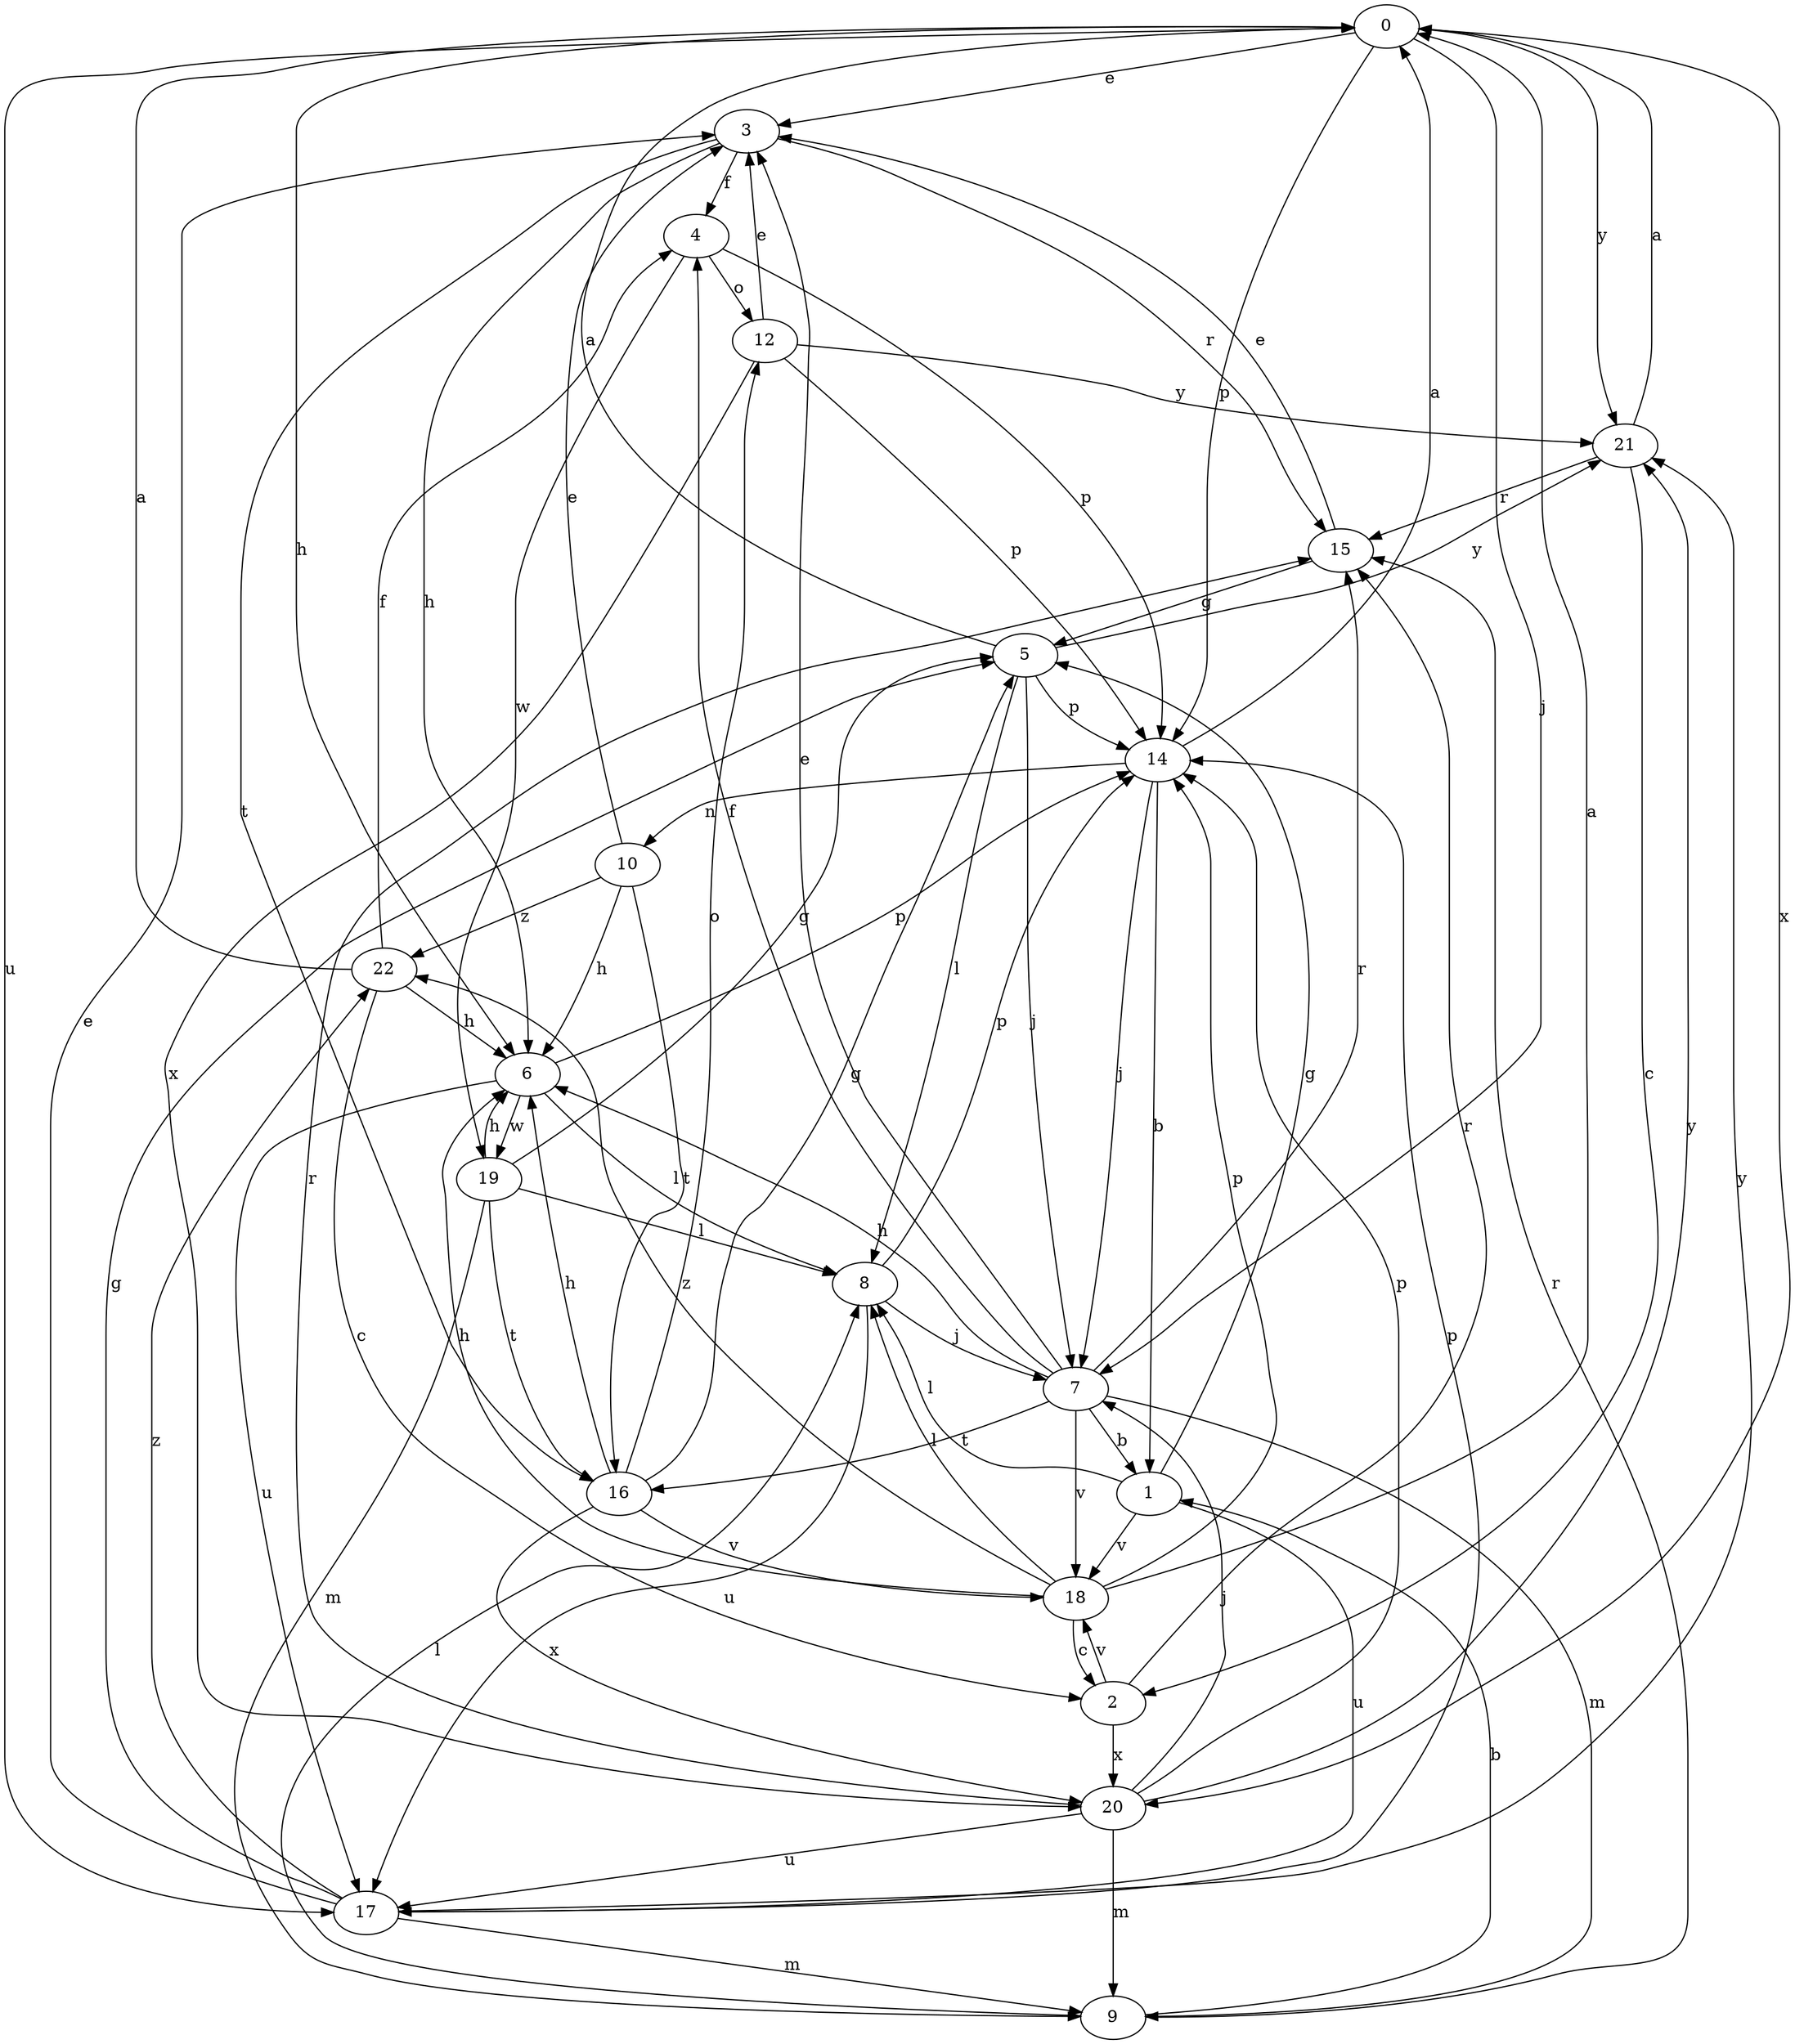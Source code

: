 strict digraph  {
0;
1;
2;
3;
4;
5;
6;
7;
8;
9;
10;
12;
14;
15;
16;
17;
18;
19;
20;
21;
22;
0 -> 3  [label=e];
0 -> 6  [label=h];
0 -> 7  [label=j];
0 -> 14  [label=p];
0 -> 17  [label=u];
0 -> 20  [label=x];
0 -> 21  [label=y];
1 -> 5  [label=g];
1 -> 8  [label=l];
1 -> 17  [label=u];
1 -> 18  [label=v];
2 -> 15  [label=r];
2 -> 18  [label=v];
2 -> 20  [label=x];
3 -> 4  [label=f];
3 -> 6  [label=h];
3 -> 15  [label=r];
3 -> 16  [label=t];
4 -> 12  [label=o];
4 -> 14  [label=p];
4 -> 19  [label=w];
5 -> 0  [label=a];
5 -> 7  [label=j];
5 -> 8  [label=l];
5 -> 14  [label=p];
5 -> 21  [label=y];
6 -> 8  [label=l];
6 -> 14  [label=p];
6 -> 17  [label=u];
6 -> 19  [label=w];
7 -> 1  [label=b];
7 -> 3  [label=e];
7 -> 4  [label=f];
7 -> 6  [label=h];
7 -> 9  [label=m];
7 -> 15  [label=r];
7 -> 16  [label=t];
7 -> 18  [label=v];
8 -> 7  [label=j];
8 -> 14  [label=p];
8 -> 17  [label=u];
9 -> 1  [label=b];
9 -> 8  [label=l];
9 -> 15  [label=r];
10 -> 3  [label=e];
10 -> 6  [label=h];
10 -> 16  [label=t];
10 -> 22  [label=z];
12 -> 3  [label=e];
12 -> 14  [label=p];
12 -> 20  [label=x];
12 -> 21  [label=y];
14 -> 0  [label=a];
14 -> 1  [label=b];
14 -> 7  [label=j];
14 -> 10  [label=n];
15 -> 3  [label=e];
15 -> 5  [label=g];
16 -> 5  [label=g];
16 -> 6  [label=h];
16 -> 12  [label=o];
16 -> 18  [label=v];
16 -> 20  [label=x];
17 -> 3  [label=e];
17 -> 5  [label=g];
17 -> 9  [label=m];
17 -> 14  [label=p];
17 -> 21  [label=y];
17 -> 22  [label=z];
18 -> 0  [label=a];
18 -> 2  [label=c];
18 -> 6  [label=h];
18 -> 8  [label=l];
18 -> 14  [label=p];
18 -> 22  [label=z];
19 -> 5  [label=g];
19 -> 6  [label=h];
19 -> 8  [label=l];
19 -> 9  [label=m];
19 -> 16  [label=t];
20 -> 7  [label=j];
20 -> 9  [label=m];
20 -> 14  [label=p];
20 -> 15  [label=r];
20 -> 17  [label=u];
20 -> 21  [label=y];
21 -> 0  [label=a];
21 -> 2  [label=c];
21 -> 15  [label=r];
22 -> 0  [label=a];
22 -> 2  [label=c];
22 -> 4  [label=f];
22 -> 6  [label=h];
}
